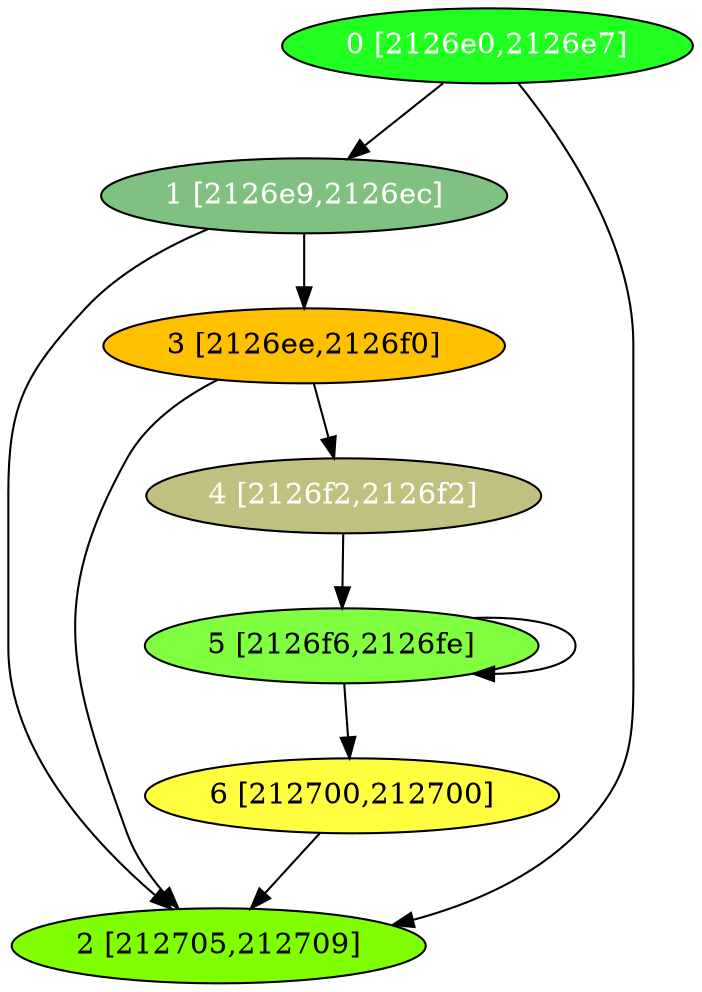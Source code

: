 diGraph libnss3{
	libnss3_0  [style=filled fillcolor="#20FF20" fontcolor="#ffffff" shape=oval label="0 [2126e0,2126e7]"]
	libnss3_1  [style=filled fillcolor="#80C080" fontcolor="#ffffff" shape=oval label="1 [2126e9,2126ec]"]
	libnss3_2  [style=filled fillcolor="#80FF00" fontcolor="#000000" shape=oval label="2 [212705,212709]"]
	libnss3_3  [style=filled fillcolor="#FFC000" fontcolor="#000000" shape=oval label="3 [2126ee,2126f0]"]
	libnss3_4  [style=filled fillcolor="#C0C080" fontcolor="#ffffff" shape=oval label="4 [2126f2,2126f2]"]
	libnss3_5  [style=filled fillcolor="#80FF40" fontcolor="#000000" shape=oval label="5 [2126f6,2126fe]"]
	libnss3_6  [style=filled fillcolor="#FFFF40" fontcolor="#000000" shape=oval label="6 [212700,212700]"]

	libnss3_0 -> libnss3_1
	libnss3_0 -> libnss3_2
	libnss3_1 -> libnss3_2
	libnss3_1 -> libnss3_3
	libnss3_3 -> libnss3_2
	libnss3_3 -> libnss3_4
	libnss3_4 -> libnss3_5
	libnss3_5 -> libnss3_5
	libnss3_5 -> libnss3_6
	libnss3_6 -> libnss3_2
}